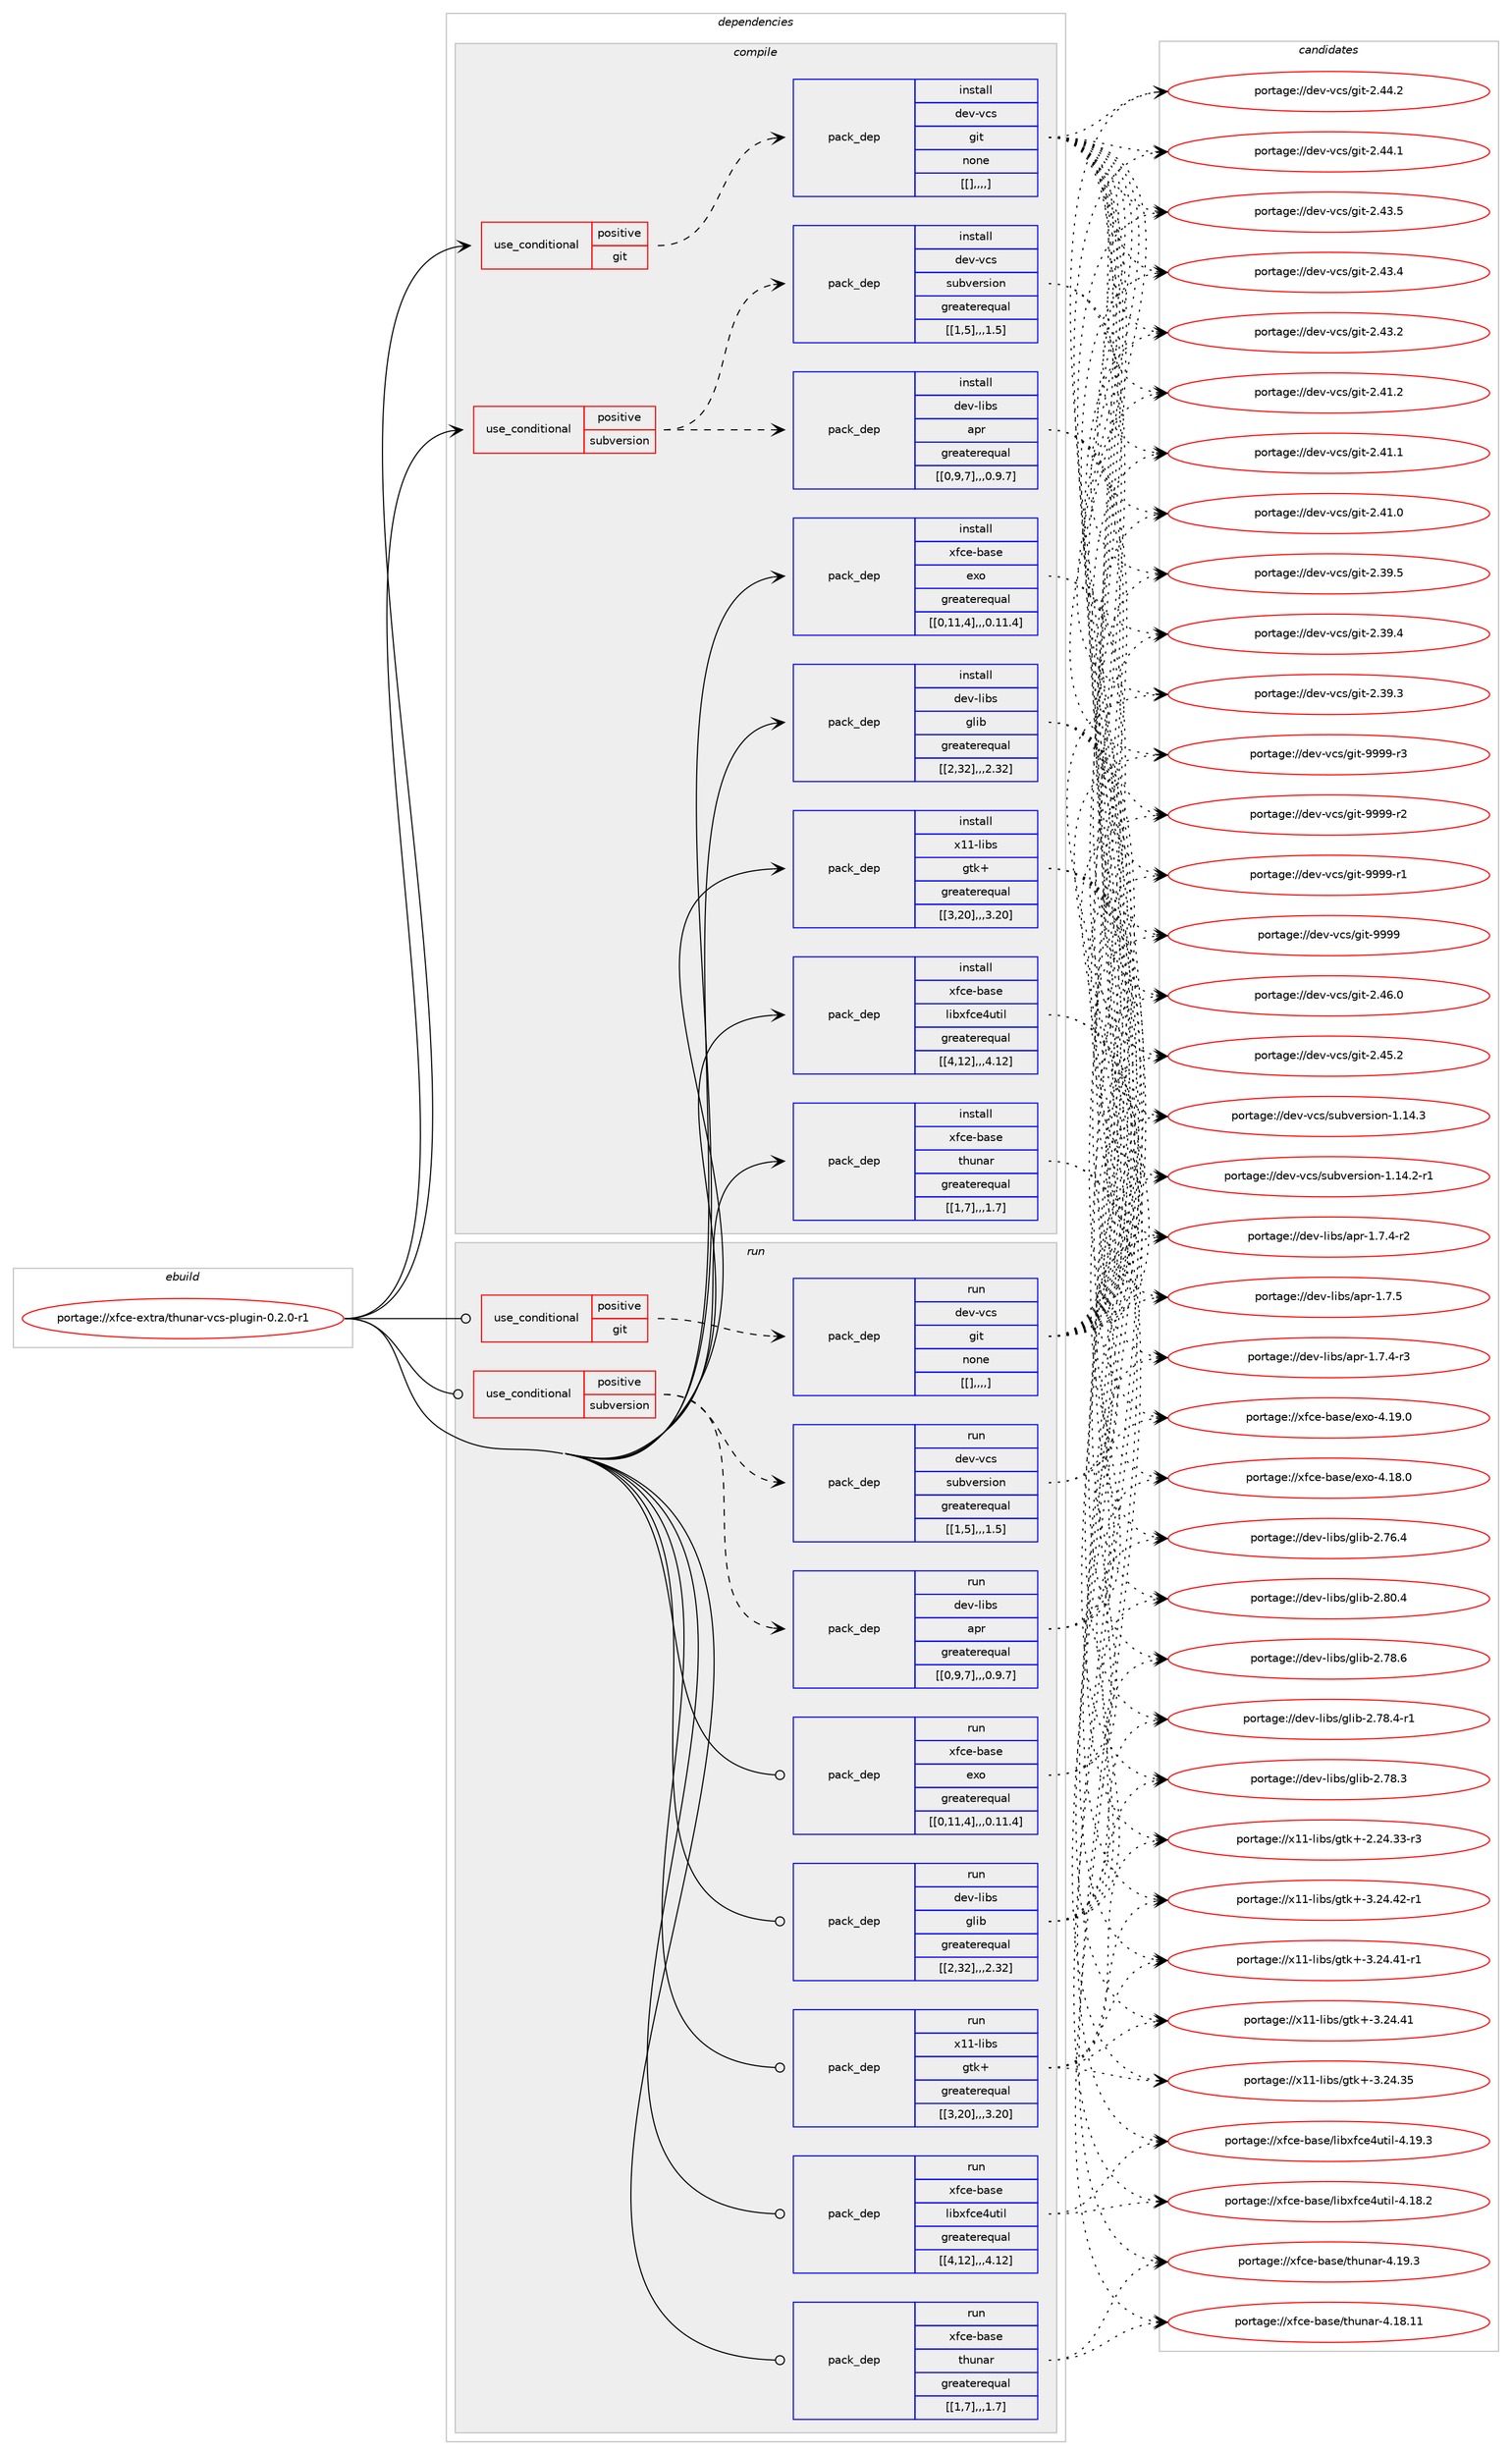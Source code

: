 digraph prolog {

# *************
# Graph options
# *************

newrank=true;
concentrate=true;
compound=true;
graph [rankdir=LR,fontname=Helvetica,fontsize=10,ranksep=1.5];#, ranksep=2.5, nodesep=0.2];
edge  [arrowhead=vee];
node  [fontname=Helvetica,fontsize=10];

# **********
# The ebuild
# **********

subgraph cluster_leftcol {
color=gray;
label=<<i>ebuild</i>>;
id [label="portage://xfce-extra/thunar-vcs-plugin-0.2.0-r1", color=red, width=4, href="../xfce-extra/thunar-vcs-plugin-0.2.0-r1.svg"];
}

# ****************
# The dependencies
# ****************

subgraph cluster_midcol {
color=gray;
label=<<i>dependencies</i>>;
subgraph cluster_compile {
fillcolor="#eeeeee";
style=filled;
label=<<i>compile</i>>;
subgraph cond129697 {
dependency492891 [label=<<TABLE BORDER="0" CELLBORDER="1" CELLSPACING="0" CELLPADDING="4"><TR><TD ROWSPAN="3" CELLPADDING="10">use_conditional</TD></TR><TR><TD>positive</TD></TR><TR><TD>git</TD></TR></TABLE>>, shape=none, color=red];
subgraph pack359610 {
dependency492892 [label=<<TABLE BORDER="0" CELLBORDER="1" CELLSPACING="0" CELLPADDING="4" WIDTH="220"><TR><TD ROWSPAN="6" CELLPADDING="30">pack_dep</TD></TR><TR><TD WIDTH="110">install</TD></TR><TR><TD>dev-vcs</TD></TR><TR><TD>git</TD></TR><TR><TD>none</TD></TR><TR><TD>[[],,,,]</TD></TR></TABLE>>, shape=none, color=blue];
}
dependency492891:e -> dependency492892:w [weight=20,style="dashed",arrowhead="vee"];
}
id:e -> dependency492891:w [weight=20,style="solid",arrowhead="vee"];
subgraph cond129698 {
dependency492893 [label=<<TABLE BORDER="0" CELLBORDER="1" CELLSPACING="0" CELLPADDING="4"><TR><TD ROWSPAN="3" CELLPADDING="10">use_conditional</TD></TR><TR><TD>positive</TD></TR><TR><TD>subversion</TD></TR></TABLE>>, shape=none, color=red];
subgraph pack359611 {
dependency492894 [label=<<TABLE BORDER="0" CELLBORDER="1" CELLSPACING="0" CELLPADDING="4" WIDTH="220"><TR><TD ROWSPAN="6" CELLPADDING="30">pack_dep</TD></TR><TR><TD WIDTH="110">install</TD></TR><TR><TD>dev-libs</TD></TR><TR><TD>apr</TD></TR><TR><TD>greaterequal</TD></TR><TR><TD>[[0,9,7],,,0.9.7]</TD></TR></TABLE>>, shape=none, color=blue];
}
dependency492893:e -> dependency492894:w [weight=20,style="dashed",arrowhead="vee"];
subgraph pack359612 {
dependency492895 [label=<<TABLE BORDER="0" CELLBORDER="1" CELLSPACING="0" CELLPADDING="4" WIDTH="220"><TR><TD ROWSPAN="6" CELLPADDING="30">pack_dep</TD></TR><TR><TD WIDTH="110">install</TD></TR><TR><TD>dev-vcs</TD></TR><TR><TD>subversion</TD></TR><TR><TD>greaterequal</TD></TR><TR><TD>[[1,5],,,1.5]</TD></TR></TABLE>>, shape=none, color=blue];
}
dependency492893:e -> dependency492895:w [weight=20,style="dashed",arrowhead="vee"];
}
id:e -> dependency492893:w [weight=20,style="solid",arrowhead="vee"];
subgraph pack359613 {
dependency492896 [label=<<TABLE BORDER="0" CELLBORDER="1" CELLSPACING="0" CELLPADDING="4" WIDTH="220"><TR><TD ROWSPAN="6" CELLPADDING="30">pack_dep</TD></TR><TR><TD WIDTH="110">install</TD></TR><TR><TD>dev-libs</TD></TR><TR><TD>glib</TD></TR><TR><TD>greaterequal</TD></TR><TR><TD>[[2,32],,,2.32]</TD></TR></TABLE>>, shape=none, color=blue];
}
id:e -> dependency492896:w [weight=20,style="solid",arrowhead="vee"];
subgraph pack359614 {
dependency492897 [label=<<TABLE BORDER="0" CELLBORDER="1" CELLSPACING="0" CELLPADDING="4" WIDTH="220"><TR><TD ROWSPAN="6" CELLPADDING="30">pack_dep</TD></TR><TR><TD WIDTH="110">install</TD></TR><TR><TD>x11-libs</TD></TR><TR><TD>gtk+</TD></TR><TR><TD>greaterequal</TD></TR><TR><TD>[[3,20],,,3.20]</TD></TR></TABLE>>, shape=none, color=blue];
}
id:e -> dependency492897:w [weight=20,style="solid",arrowhead="vee"];
subgraph pack359615 {
dependency492898 [label=<<TABLE BORDER="0" CELLBORDER="1" CELLSPACING="0" CELLPADDING="4" WIDTH="220"><TR><TD ROWSPAN="6" CELLPADDING="30">pack_dep</TD></TR><TR><TD WIDTH="110">install</TD></TR><TR><TD>xfce-base</TD></TR><TR><TD>exo</TD></TR><TR><TD>greaterequal</TD></TR><TR><TD>[[0,11,4],,,0.11.4]</TD></TR></TABLE>>, shape=none, color=blue];
}
id:e -> dependency492898:w [weight=20,style="solid",arrowhead="vee"];
subgraph pack359616 {
dependency492899 [label=<<TABLE BORDER="0" CELLBORDER="1" CELLSPACING="0" CELLPADDING="4" WIDTH="220"><TR><TD ROWSPAN="6" CELLPADDING="30">pack_dep</TD></TR><TR><TD WIDTH="110">install</TD></TR><TR><TD>xfce-base</TD></TR><TR><TD>libxfce4util</TD></TR><TR><TD>greaterequal</TD></TR><TR><TD>[[4,12],,,4.12]</TD></TR></TABLE>>, shape=none, color=blue];
}
id:e -> dependency492899:w [weight=20,style="solid",arrowhead="vee"];
subgraph pack359617 {
dependency492900 [label=<<TABLE BORDER="0" CELLBORDER="1" CELLSPACING="0" CELLPADDING="4" WIDTH="220"><TR><TD ROWSPAN="6" CELLPADDING="30">pack_dep</TD></TR><TR><TD WIDTH="110">install</TD></TR><TR><TD>xfce-base</TD></TR><TR><TD>thunar</TD></TR><TR><TD>greaterequal</TD></TR><TR><TD>[[1,7],,,1.7]</TD></TR></TABLE>>, shape=none, color=blue];
}
id:e -> dependency492900:w [weight=20,style="solid",arrowhead="vee"];
}
subgraph cluster_compileandrun {
fillcolor="#eeeeee";
style=filled;
label=<<i>compile and run</i>>;
}
subgraph cluster_run {
fillcolor="#eeeeee";
style=filled;
label=<<i>run</i>>;
subgraph cond129699 {
dependency492901 [label=<<TABLE BORDER="0" CELLBORDER="1" CELLSPACING="0" CELLPADDING="4"><TR><TD ROWSPAN="3" CELLPADDING="10">use_conditional</TD></TR><TR><TD>positive</TD></TR><TR><TD>git</TD></TR></TABLE>>, shape=none, color=red];
subgraph pack359618 {
dependency492902 [label=<<TABLE BORDER="0" CELLBORDER="1" CELLSPACING="0" CELLPADDING="4" WIDTH="220"><TR><TD ROWSPAN="6" CELLPADDING="30">pack_dep</TD></TR><TR><TD WIDTH="110">run</TD></TR><TR><TD>dev-vcs</TD></TR><TR><TD>git</TD></TR><TR><TD>none</TD></TR><TR><TD>[[],,,,]</TD></TR></TABLE>>, shape=none, color=blue];
}
dependency492901:e -> dependency492902:w [weight=20,style="dashed",arrowhead="vee"];
}
id:e -> dependency492901:w [weight=20,style="solid",arrowhead="odot"];
subgraph cond129700 {
dependency492903 [label=<<TABLE BORDER="0" CELLBORDER="1" CELLSPACING="0" CELLPADDING="4"><TR><TD ROWSPAN="3" CELLPADDING="10">use_conditional</TD></TR><TR><TD>positive</TD></TR><TR><TD>subversion</TD></TR></TABLE>>, shape=none, color=red];
subgraph pack359619 {
dependency492904 [label=<<TABLE BORDER="0" CELLBORDER="1" CELLSPACING="0" CELLPADDING="4" WIDTH="220"><TR><TD ROWSPAN="6" CELLPADDING="30">pack_dep</TD></TR><TR><TD WIDTH="110">run</TD></TR><TR><TD>dev-libs</TD></TR><TR><TD>apr</TD></TR><TR><TD>greaterequal</TD></TR><TR><TD>[[0,9,7],,,0.9.7]</TD></TR></TABLE>>, shape=none, color=blue];
}
dependency492903:e -> dependency492904:w [weight=20,style="dashed",arrowhead="vee"];
subgraph pack359620 {
dependency492905 [label=<<TABLE BORDER="0" CELLBORDER="1" CELLSPACING="0" CELLPADDING="4" WIDTH="220"><TR><TD ROWSPAN="6" CELLPADDING="30">pack_dep</TD></TR><TR><TD WIDTH="110">run</TD></TR><TR><TD>dev-vcs</TD></TR><TR><TD>subversion</TD></TR><TR><TD>greaterequal</TD></TR><TR><TD>[[1,5],,,1.5]</TD></TR></TABLE>>, shape=none, color=blue];
}
dependency492903:e -> dependency492905:w [weight=20,style="dashed",arrowhead="vee"];
}
id:e -> dependency492903:w [weight=20,style="solid",arrowhead="odot"];
subgraph pack359621 {
dependency492906 [label=<<TABLE BORDER="0" CELLBORDER="1" CELLSPACING="0" CELLPADDING="4" WIDTH="220"><TR><TD ROWSPAN="6" CELLPADDING="30">pack_dep</TD></TR><TR><TD WIDTH="110">run</TD></TR><TR><TD>dev-libs</TD></TR><TR><TD>glib</TD></TR><TR><TD>greaterequal</TD></TR><TR><TD>[[2,32],,,2.32]</TD></TR></TABLE>>, shape=none, color=blue];
}
id:e -> dependency492906:w [weight=20,style="solid",arrowhead="odot"];
subgraph pack359622 {
dependency492907 [label=<<TABLE BORDER="0" CELLBORDER="1" CELLSPACING="0" CELLPADDING="4" WIDTH="220"><TR><TD ROWSPAN="6" CELLPADDING="30">pack_dep</TD></TR><TR><TD WIDTH="110">run</TD></TR><TR><TD>x11-libs</TD></TR><TR><TD>gtk+</TD></TR><TR><TD>greaterequal</TD></TR><TR><TD>[[3,20],,,3.20]</TD></TR></TABLE>>, shape=none, color=blue];
}
id:e -> dependency492907:w [weight=20,style="solid",arrowhead="odot"];
subgraph pack359623 {
dependency492908 [label=<<TABLE BORDER="0" CELLBORDER="1" CELLSPACING="0" CELLPADDING="4" WIDTH="220"><TR><TD ROWSPAN="6" CELLPADDING="30">pack_dep</TD></TR><TR><TD WIDTH="110">run</TD></TR><TR><TD>xfce-base</TD></TR><TR><TD>exo</TD></TR><TR><TD>greaterequal</TD></TR><TR><TD>[[0,11,4],,,0.11.4]</TD></TR></TABLE>>, shape=none, color=blue];
}
id:e -> dependency492908:w [weight=20,style="solid",arrowhead="odot"];
subgraph pack359624 {
dependency492909 [label=<<TABLE BORDER="0" CELLBORDER="1" CELLSPACING="0" CELLPADDING="4" WIDTH="220"><TR><TD ROWSPAN="6" CELLPADDING="30">pack_dep</TD></TR><TR><TD WIDTH="110">run</TD></TR><TR><TD>xfce-base</TD></TR><TR><TD>libxfce4util</TD></TR><TR><TD>greaterequal</TD></TR><TR><TD>[[4,12],,,4.12]</TD></TR></TABLE>>, shape=none, color=blue];
}
id:e -> dependency492909:w [weight=20,style="solid",arrowhead="odot"];
subgraph pack359625 {
dependency492910 [label=<<TABLE BORDER="0" CELLBORDER="1" CELLSPACING="0" CELLPADDING="4" WIDTH="220"><TR><TD ROWSPAN="6" CELLPADDING="30">pack_dep</TD></TR><TR><TD WIDTH="110">run</TD></TR><TR><TD>xfce-base</TD></TR><TR><TD>thunar</TD></TR><TR><TD>greaterequal</TD></TR><TR><TD>[[1,7],,,1.7]</TD></TR></TABLE>>, shape=none, color=blue];
}
id:e -> dependency492910:w [weight=20,style="solid",arrowhead="odot"];
}
}

# **************
# The candidates
# **************

subgraph cluster_choices {
rank=same;
color=gray;
label=<<i>candidates</i>>;

subgraph choice359610 {
color=black;
nodesep=1;
choice10010111845118991154710310511645575757574511451 [label="portage://dev-vcs/git-9999-r3", color=red, width=4,href="../dev-vcs/git-9999-r3.svg"];
choice10010111845118991154710310511645575757574511450 [label="portage://dev-vcs/git-9999-r2", color=red, width=4,href="../dev-vcs/git-9999-r2.svg"];
choice10010111845118991154710310511645575757574511449 [label="portage://dev-vcs/git-9999-r1", color=red, width=4,href="../dev-vcs/git-9999-r1.svg"];
choice1001011184511899115471031051164557575757 [label="portage://dev-vcs/git-9999", color=red, width=4,href="../dev-vcs/git-9999.svg"];
choice10010111845118991154710310511645504652544648 [label="portage://dev-vcs/git-2.46.0", color=red, width=4,href="../dev-vcs/git-2.46.0.svg"];
choice10010111845118991154710310511645504652534650 [label="portage://dev-vcs/git-2.45.2", color=red, width=4,href="../dev-vcs/git-2.45.2.svg"];
choice10010111845118991154710310511645504652524650 [label="portage://dev-vcs/git-2.44.2", color=red, width=4,href="../dev-vcs/git-2.44.2.svg"];
choice10010111845118991154710310511645504652524649 [label="portage://dev-vcs/git-2.44.1", color=red, width=4,href="../dev-vcs/git-2.44.1.svg"];
choice10010111845118991154710310511645504652514653 [label="portage://dev-vcs/git-2.43.5", color=red, width=4,href="../dev-vcs/git-2.43.5.svg"];
choice10010111845118991154710310511645504652514652 [label="portage://dev-vcs/git-2.43.4", color=red, width=4,href="../dev-vcs/git-2.43.4.svg"];
choice10010111845118991154710310511645504652514650 [label="portage://dev-vcs/git-2.43.2", color=red, width=4,href="../dev-vcs/git-2.43.2.svg"];
choice10010111845118991154710310511645504652494650 [label="portage://dev-vcs/git-2.41.2", color=red, width=4,href="../dev-vcs/git-2.41.2.svg"];
choice10010111845118991154710310511645504652494649 [label="portage://dev-vcs/git-2.41.1", color=red, width=4,href="../dev-vcs/git-2.41.1.svg"];
choice10010111845118991154710310511645504652494648 [label="portage://dev-vcs/git-2.41.0", color=red, width=4,href="../dev-vcs/git-2.41.0.svg"];
choice10010111845118991154710310511645504651574653 [label="portage://dev-vcs/git-2.39.5", color=red, width=4,href="../dev-vcs/git-2.39.5.svg"];
choice10010111845118991154710310511645504651574652 [label="portage://dev-vcs/git-2.39.4", color=red, width=4,href="../dev-vcs/git-2.39.4.svg"];
choice10010111845118991154710310511645504651574651 [label="portage://dev-vcs/git-2.39.3", color=red, width=4,href="../dev-vcs/git-2.39.3.svg"];
dependency492892:e -> choice10010111845118991154710310511645575757574511451:w [style=dotted,weight="100"];
dependency492892:e -> choice10010111845118991154710310511645575757574511450:w [style=dotted,weight="100"];
dependency492892:e -> choice10010111845118991154710310511645575757574511449:w [style=dotted,weight="100"];
dependency492892:e -> choice1001011184511899115471031051164557575757:w [style=dotted,weight="100"];
dependency492892:e -> choice10010111845118991154710310511645504652544648:w [style=dotted,weight="100"];
dependency492892:e -> choice10010111845118991154710310511645504652534650:w [style=dotted,weight="100"];
dependency492892:e -> choice10010111845118991154710310511645504652524650:w [style=dotted,weight="100"];
dependency492892:e -> choice10010111845118991154710310511645504652524649:w [style=dotted,weight="100"];
dependency492892:e -> choice10010111845118991154710310511645504652514653:w [style=dotted,weight="100"];
dependency492892:e -> choice10010111845118991154710310511645504652514652:w [style=dotted,weight="100"];
dependency492892:e -> choice10010111845118991154710310511645504652514650:w [style=dotted,weight="100"];
dependency492892:e -> choice10010111845118991154710310511645504652494650:w [style=dotted,weight="100"];
dependency492892:e -> choice10010111845118991154710310511645504652494649:w [style=dotted,weight="100"];
dependency492892:e -> choice10010111845118991154710310511645504652494648:w [style=dotted,weight="100"];
dependency492892:e -> choice10010111845118991154710310511645504651574653:w [style=dotted,weight="100"];
dependency492892:e -> choice10010111845118991154710310511645504651574652:w [style=dotted,weight="100"];
dependency492892:e -> choice10010111845118991154710310511645504651574651:w [style=dotted,weight="100"];
}
subgraph choice359611 {
color=black;
nodesep=1;
choice10010111845108105981154797112114454946554653 [label="portage://dev-libs/apr-1.7.5", color=red, width=4,href="../dev-libs/apr-1.7.5.svg"];
choice100101118451081059811547971121144549465546524511451 [label="portage://dev-libs/apr-1.7.4-r3", color=red, width=4,href="../dev-libs/apr-1.7.4-r3.svg"];
choice100101118451081059811547971121144549465546524511450 [label="portage://dev-libs/apr-1.7.4-r2", color=red, width=4,href="../dev-libs/apr-1.7.4-r2.svg"];
dependency492894:e -> choice10010111845108105981154797112114454946554653:w [style=dotted,weight="100"];
dependency492894:e -> choice100101118451081059811547971121144549465546524511451:w [style=dotted,weight="100"];
dependency492894:e -> choice100101118451081059811547971121144549465546524511450:w [style=dotted,weight="100"];
}
subgraph choice359612 {
color=black;
nodesep=1;
choice1001011184511899115471151179811810111411510511111045494649524651 [label="portage://dev-vcs/subversion-1.14.3", color=red, width=4,href="../dev-vcs/subversion-1.14.3.svg"];
choice10010111845118991154711511798118101114115105111110454946495246504511449 [label="portage://dev-vcs/subversion-1.14.2-r1", color=red, width=4,href="../dev-vcs/subversion-1.14.2-r1.svg"];
dependency492895:e -> choice1001011184511899115471151179811810111411510511111045494649524651:w [style=dotted,weight="100"];
dependency492895:e -> choice10010111845118991154711511798118101114115105111110454946495246504511449:w [style=dotted,weight="100"];
}
subgraph choice359613 {
color=black;
nodesep=1;
choice1001011184510810598115471031081059845504656484652 [label="portage://dev-libs/glib-2.80.4", color=red, width=4,href="../dev-libs/glib-2.80.4.svg"];
choice1001011184510810598115471031081059845504655564654 [label="portage://dev-libs/glib-2.78.6", color=red, width=4,href="../dev-libs/glib-2.78.6.svg"];
choice10010111845108105981154710310810598455046555646524511449 [label="portage://dev-libs/glib-2.78.4-r1", color=red, width=4,href="../dev-libs/glib-2.78.4-r1.svg"];
choice1001011184510810598115471031081059845504655564651 [label="portage://dev-libs/glib-2.78.3", color=red, width=4,href="../dev-libs/glib-2.78.3.svg"];
choice1001011184510810598115471031081059845504655544652 [label="portage://dev-libs/glib-2.76.4", color=red, width=4,href="../dev-libs/glib-2.76.4.svg"];
dependency492896:e -> choice1001011184510810598115471031081059845504656484652:w [style=dotted,weight="100"];
dependency492896:e -> choice1001011184510810598115471031081059845504655564654:w [style=dotted,weight="100"];
dependency492896:e -> choice10010111845108105981154710310810598455046555646524511449:w [style=dotted,weight="100"];
dependency492896:e -> choice1001011184510810598115471031081059845504655564651:w [style=dotted,weight="100"];
dependency492896:e -> choice1001011184510810598115471031081059845504655544652:w [style=dotted,weight="100"];
}
subgraph choice359614 {
color=black;
nodesep=1;
choice12049494510810598115471031161074345514650524652504511449 [label="portage://x11-libs/gtk+-3.24.42-r1", color=red, width=4,href="../x11-libs/gtk+-3.24.42-r1.svg"];
choice12049494510810598115471031161074345514650524652494511449 [label="portage://x11-libs/gtk+-3.24.41-r1", color=red, width=4,href="../x11-libs/gtk+-3.24.41-r1.svg"];
choice1204949451081059811547103116107434551465052465249 [label="portage://x11-libs/gtk+-3.24.41", color=red, width=4,href="../x11-libs/gtk+-3.24.41.svg"];
choice1204949451081059811547103116107434551465052465153 [label="portage://x11-libs/gtk+-3.24.35", color=red, width=4,href="../x11-libs/gtk+-3.24.35.svg"];
choice12049494510810598115471031161074345504650524651514511451 [label="portage://x11-libs/gtk+-2.24.33-r3", color=red, width=4,href="../x11-libs/gtk+-2.24.33-r3.svg"];
dependency492897:e -> choice12049494510810598115471031161074345514650524652504511449:w [style=dotted,weight="100"];
dependency492897:e -> choice12049494510810598115471031161074345514650524652494511449:w [style=dotted,weight="100"];
dependency492897:e -> choice1204949451081059811547103116107434551465052465249:w [style=dotted,weight="100"];
dependency492897:e -> choice1204949451081059811547103116107434551465052465153:w [style=dotted,weight="100"];
dependency492897:e -> choice12049494510810598115471031161074345504650524651514511451:w [style=dotted,weight="100"];
}
subgraph choice359615 {
color=black;
nodesep=1;
choice120102991014598971151014710112011145524649574648 [label="portage://xfce-base/exo-4.19.0", color=red, width=4,href="../xfce-base/exo-4.19.0.svg"];
choice120102991014598971151014710112011145524649564648 [label="portage://xfce-base/exo-4.18.0", color=red, width=4,href="../xfce-base/exo-4.18.0.svg"];
dependency492898:e -> choice120102991014598971151014710112011145524649574648:w [style=dotted,weight="100"];
dependency492898:e -> choice120102991014598971151014710112011145524649564648:w [style=dotted,weight="100"];
}
subgraph choice359616 {
color=black;
nodesep=1;
choice120102991014598971151014710810598120102991015211711610510845524649574651 [label="portage://xfce-base/libxfce4util-4.19.3", color=red, width=4,href="../xfce-base/libxfce4util-4.19.3.svg"];
choice120102991014598971151014710810598120102991015211711610510845524649564650 [label="portage://xfce-base/libxfce4util-4.18.2", color=red, width=4,href="../xfce-base/libxfce4util-4.18.2.svg"];
dependency492899:e -> choice120102991014598971151014710810598120102991015211711610510845524649574651:w [style=dotted,weight="100"];
dependency492899:e -> choice120102991014598971151014710810598120102991015211711610510845524649564650:w [style=dotted,weight="100"];
}
subgraph choice359617 {
color=black;
nodesep=1;
choice12010299101459897115101471161041171109711445524649574651 [label="portage://xfce-base/thunar-4.19.3", color=red, width=4,href="../xfce-base/thunar-4.19.3.svg"];
choice1201029910145989711510147116104117110971144552464956464949 [label="portage://xfce-base/thunar-4.18.11", color=red, width=4,href="../xfce-base/thunar-4.18.11.svg"];
dependency492900:e -> choice12010299101459897115101471161041171109711445524649574651:w [style=dotted,weight="100"];
dependency492900:e -> choice1201029910145989711510147116104117110971144552464956464949:w [style=dotted,weight="100"];
}
subgraph choice359618 {
color=black;
nodesep=1;
choice10010111845118991154710310511645575757574511451 [label="portage://dev-vcs/git-9999-r3", color=red, width=4,href="../dev-vcs/git-9999-r3.svg"];
choice10010111845118991154710310511645575757574511450 [label="portage://dev-vcs/git-9999-r2", color=red, width=4,href="../dev-vcs/git-9999-r2.svg"];
choice10010111845118991154710310511645575757574511449 [label="portage://dev-vcs/git-9999-r1", color=red, width=4,href="../dev-vcs/git-9999-r1.svg"];
choice1001011184511899115471031051164557575757 [label="portage://dev-vcs/git-9999", color=red, width=4,href="../dev-vcs/git-9999.svg"];
choice10010111845118991154710310511645504652544648 [label="portage://dev-vcs/git-2.46.0", color=red, width=4,href="../dev-vcs/git-2.46.0.svg"];
choice10010111845118991154710310511645504652534650 [label="portage://dev-vcs/git-2.45.2", color=red, width=4,href="../dev-vcs/git-2.45.2.svg"];
choice10010111845118991154710310511645504652524650 [label="portage://dev-vcs/git-2.44.2", color=red, width=4,href="../dev-vcs/git-2.44.2.svg"];
choice10010111845118991154710310511645504652524649 [label="portage://dev-vcs/git-2.44.1", color=red, width=4,href="../dev-vcs/git-2.44.1.svg"];
choice10010111845118991154710310511645504652514653 [label="portage://dev-vcs/git-2.43.5", color=red, width=4,href="../dev-vcs/git-2.43.5.svg"];
choice10010111845118991154710310511645504652514652 [label="portage://dev-vcs/git-2.43.4", color=red, width=4,href="../dev-vcs/git-2.43.4.svg"];
choice10010111845118991154710310511645504652514650 [label="portage://dev-vcs/git-2.43.2", color=red, width=4,href="../dev-vcs/git-2.43.2.svg"];
choice10010111845118991154710310511645504652494650 [label="portage://dev-vcs/git-2.41.2", color=red, width=4,href="../dev-vcs/git-2.41.2.svg"];
choice10010111845118991154710310511645504652494649 [label="portage://dev-vcs/git-2.41.1", color=red, width=4,href="../dev-vcs/git-2.41.1.svg"];
choice10010111845118991154710310511645504652494648 [label="portage://dev-vcs/git-2.41.0", color=red, width=4,href="../dev-vcs/git-2.41.0.svg"];
choice10010111845118991154710310511645504651574653 [label="portage://dev-vcs/git-2.39.5", color=red, width=4,href="../dev-vcs/git-2.39.5.svg"];
choice10010111845118991154710310511645504651574652 [label="portage://dev-vcs/git-2.39.4", color=red, width=4,href="../dev-vcs/git-2.39.4.svg"];
choice10010111845118991154710310511645504651574651 [label="portage://dev-vcs/git-2.39.3", color=red, width=4,href="../dev-vcs/git-2.39.3.svg"];
dependency492902:e -> choice10010111845118991154710310511645575757574511451:w [style=dotted,weight="100"];
dependency492902:e -> choice10010111845118991154710310511645575757574511450:w [style=dotted,weight="100"];
dependency492902:e -> choice10010111845118991154710310511645575757574511449:w [style=dotted,weight="100"];
dependency492902:e -> choice1001011184511899115471031051164557575757:w [style=dotted,weight="100"];
dependency492902:e -> choice10010111845118991154710310511645504652544648:w [style=dotted,weight="100"];
dependency492902:e -> choice10010111845118991154710310511645504652534650:w [style=dotted,weight="100"];
dependency492902:e -> choice10010111845118991154710310511645504652524650:w [style=dotted,weight="100"];
dependency492902:e -> choice10010111845118991154710310511645504652524649:w [style=dotted,weight="100"];
dependency492902:e -> choice10010111845118991154710310511645504652514653:w [style=dotted,weight="100"];
dependency492902:e -> choice10010111845118991154710310511645504652514652:w [style=dotted,weight="100"];
dependency492902:e -> choice10010111845118991154710310511645504652514650:w [style=dotted,weight="100"];
dependency492902:e -> choice10010111845118991154710310511645504652494650:w [style=dotted,weight="100"];
dependency492902:e -> choice10010111845118991154710310511645504652494649:w [style=dotted,weight="100"];
dependency492902:e -> choice10010111845118991154710310511645504652494648:w [style=dotted,weight="100"];
dependency492902:e -> choice10010111845118991154710310511645504651574653:w [style=dotted,weight="100"];
dependency492902:e -> choice10010111845118991154710310511645504651574652:w [style=dotted,weight="100"];
dependency492902:e -> choice10010111845118991154710310511645504651574651:w [style=dotted,weight="100"];
}
subgraph choice359619 {
color=black;
nodesep=1;
choice10010111845108105981154797112114454946554653 [label="portage://dev-libs/apr-1.7.5", color=red, width=4,href="../dev-libs/apr-1.7.5.svg"];
choice100101118451081059811547971121144549465546524511451 [label="portage://dev-libs/apr-1.7.4-r3", color=red, width=4,href="../dev-libs/apr-1.7.4-r3.svg"];
choice100101118451081059811547971121144549465546524511450 [label="portage://dev-libs/apr-1.7.4-r2", color=red, width=4,href="../dev-libs/apr-1.7.4-r2.svg"];
dependency492904:e -> choice10010111845108105981154797112114454946554653:w [style=dotted,weight="100"];
dependency492904:e -> choice100101118451081059811547971121144549465546524511451:w [style=dotted,weight="100"];
dependency492904:e -> choice100101118451081059811547971121144549465546524511450:w [style=dotted,weight="100"];
}
subgraph choice359620 {
color=black;
nodesep=1;
choice1001011184511899115471151179811810111411510511111045494649524651 [label="portage://dev-vcs/subversion-1.14.3", color=red, width=4,href="../dev-vcs/subversion-1.14.3.svg"];
choice10010111845118991154711511798118101114115105111110454946495246504511449 [label="portage://dev-vcs/subversion-1.14.2-r1", color=red, width=4,href="../dev-vcs/subversion-1.14.2-r1.svg"];
dependency492905:e -> choice1001011184511899115471151179811810111411510511111045494649524651:w [style=dotted,weight="100"];
dependency492905:e -> choice10010111845118991154711511798118101114115105111110454946495246504511449:w [style=dotted,weight="100"];
}
subgraph choice359621 {
color=black;
nodesep=1;
choice1001011184510810598115471031081059845504656484652 [label="portage://dev-libs/glib-2.80.4", color=red, width=4,href="../dev-libs/glib-2.80.4.svg"];
choice1001011184510810598115471031081059845504655564654 [label="portage://dev-libs/glib-2.78.6", color=red, width=4,href="../dev-libs/glib-2.78.6.svg"];
choice10010111845108105981154710310810598455046555646524511449 [label="portage://dev-libs/glib-2.78.4-r1", color=red, width=4,href="../dev-libs/glib-2.78.4-r1.svg"];
choice1001011184510810598115471031081059845504655564651 [label="portage://dev-libs/glib-2.78.3", color=red, width=4,href="../dev-libs/glib-2.78.3.svg"];
choice1001011184510810598115471031081059845504655544652 [label="portage://dev-libs/glib-2.76.4", color=red, width=4,href="../dev-libs/glib-2.76.4.svg"];
dependency492906:e -> choice1001011184510810598115471031081059845504656484652:w [style=dotted,weight="100"];
dependency492906:e -> choice1001011184510810598115471031081059845504655564654:w [style=dotted,weight="100"];
dependency492906:e -> choice10010111845108105981154710310810598455046555646524511449:w [style=dotted,weight="100"];
dependency492906:e -> choice1001011184510810598115471031081059845504655564651:w [style=dotted,weight="100"];
dependency492906:e -> choice1001011184510810598115471031081059845504655544652:w [style=dotted,weight="100"];
}
subgraph choice359622 {
color=black;
nodesep=1;
choice12049494510810598115471031161074345514650524652504511449 [label="portage://x11-libs/gtk+-3.24.42-r1", color=red, width=4,href="../x11-libs/gtk+-3.24.42-r1.svg"];
choice12049494510810598115471031161074345514650524652494511449 [label="portage://x11-libs/gtk+-3.24.41-r1", color=red, width=4,href="../x11-libs/gtk+-3.24.41-r1.svg"];
choice1204949451081059811547103116107434551465052465249 [label="portage://x11-libs/gtk+-3.24.41", color=red, width=4,href="../x11-libs/gtk+-3.24.41.svg"];
choice1204949451081059811547103116107434551465052465153 [label="portage://x11-libs/gtk+-3.24.35", color=red, width=4,href="../x11-libs/gtk+-3.24.35.svg"];
choice12049494510810598115471031161074345504650524651514511451 [label="portage://x11-libs/gtk+-2.24.33-r3", color=red, width=4,href="../x11-libs/gtk+-2.24.33-r3.svg"];
dependency492907:e -> choice12049494510810598115471031161074345514650524652504511449:w [style=dotted,weight="100"];
dependency492907:e -> choice12049494510810598115471031161074345514650524652494511449:w [style=dotted,weight="100"];
dependency492907:e -> choice1204949451081059811547103116107434551465052465249:w [style=dotted,weight="100"];
dependency492907:e -> choice1204949451081059811547103116107434551465052465153:w [style=dotted,weight="100"];
dependency492907:e -> choice12049494510810598115471031161074345504650524651514511451:w [style=dotted,weight="100"];
}
subgraph choice359623 {
color=black;
nodesep=1;
choice120102991014598971151014710112011145524649574648 [label="portage://xfce-base/exo-4.19.0", color=red, width=4,href="../xfce-base/exo-4.19.0.svg"];
choice120102991014598971151014710112011145524649564648 [label="portage://xfce-base/exo-4.18.0", color=red, width=4,href="../xfce-base/exo-4.18.0.svg"];
dependency492908:e -> choice120102991014598971151014710112011145524649574648:w [style=dotted,weight="100"];
dependency492908:e -> choice120102991014598971151014710112011145524649564648:w [style=dotted,weight="100"];
}
subgraph choice359624 {
color=black;
nodesep=1;
choice120102991014598971151014710810598120102991015211711610510845524649574651 [label="portage://xfce-base/libxfce4util-4.19.3", color=red, width=4,href="../xfce-base/libxfce4util-4.19.3.svg"];
choice120102991014598971151014710810598120102991015211711610510845524649564650 [label="portage://xfce-base/libxfce4util-4.18.2", color=red, width=4,href="../xfce-base/libxfce4util-4.18.2.svg"];
dependency492909:e -> choice120102991014598971151014710810598120102991015211711610510845524649574651:w [style=dotted,weight="100"];
dependency492909:e -> choice120102991014598971151014710810598120102991015211711610510845524649564650:w [style=dotted,weight="100"];
}
subgraph choice359625 {
color=black;
nodesep=1;
choice12010299101459897115101471161041171109711445524649574651 [label="portage://xfce-base/thunar-4.19.3", color=red, width=4,href="../xfce-base/thunar-4.19.3.svg"];
choice1201029910145989711510147116104117110971144552464956464949 [label="portage://xfce-base/thunar-4.18.11", color=red, width=4,href="../xfce-base/thunar-4.18.11.svg"];
dependency492910:e -> choice12010299101459897115101471161041171109711445524649574651:w [style=dotted,weight="100"];
dependency492910:e -> choice1201029910145989711510147116104117110971144552464956464949:w [style=dotted,weight="100"];
}
}

}
